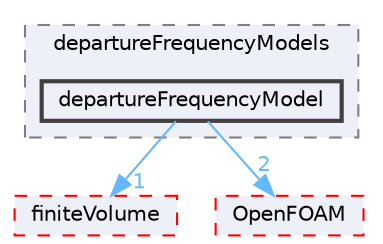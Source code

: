 digraph "src/phaseSystemModels/reactingEuler/multiphaseSystem/derivedFvPatchFields/wallBoilingSubModels/departureFrequencyModels/departureFrequencyModel"
{
 // LATEX_PDF_SIZE
  bgcolor="transparent";
  edge [fontname=Helvetica,fontsize=10,labelfontname=Helvetica,labelfontsize=10];
  node [fontname=Helvetica,fontsize=10,shape=box,height=0.2,width=0.4];
  compound=true
  subgraph clusterdir_f22b7dc07bd29ad70a7f82773adbb4b6 {
    graph [ bgcolor="#edf0f7", pencolor="grey50", label="departureFrequencyModels", fontname=Helvetica,fontsize=10 style="filled,dashed", URL="dir_f22b7dc07bd29ad70a7f82773adbb4b6.html",tooltip=""]
  dir_47e8e5813ba08fae20d295a386979c87 [label="departureFrequencyModel", fillcolor="#edf0f7", color="grey25", style="filled,bold", URL="dir_47e8e5813ba08fae20d295a386979c87.html",tooltip=""];
  }
  dir_9bd15774b555cf7259a6fa18f99fe99b [label="finiteVolume", fillcolor="#edf0f7", color="red", style="filled,dashed", URL="dir_9bd15774b555cf7259a6fa18f99fe99b.html",tooltip=""];
  dir_c5473ff19b20e6ec4dfe5c310b3778a8 [label="OpenFOAM", fillcolor="#edf0f7", color="red", style="filled,dashed", URL="dir_c5473ff19b20e6ec4dfe5c310b3778a8.html",tooltip=""];
  dir_47e8e5813ba08fae20d295a386979c87->dir_9bd15774b555cf7259a6fa18f99fe99b [headlabel="1", labeldistance=1.5 headhref="dir_000845_001387.html" href="dir_000845_001387.html" color="steelblue1" fontcolor="steelblue1"];
  dir_47e8e5813ba08fae20d295a386979c87->dir_c5473ff19b20e6ec4dfe5c310b3778a8 [headlabel="2", labeldistance=1.5 headhref="dir_000845_002695.html" href="dir_000845_002695.html" color="steelblue1" fontcolor="steelblue1"];
}
